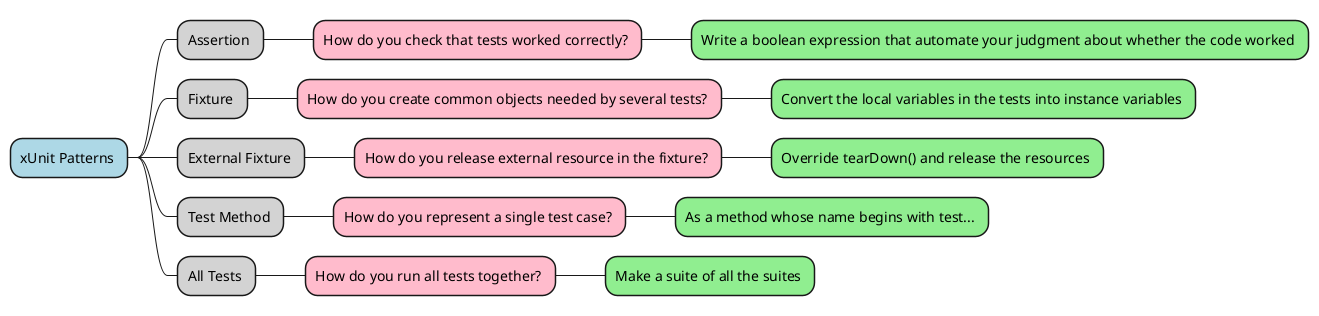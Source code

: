 @startmindmap Red Bar Patterns
<style>
mindmapDiagram {
    .green {
        BackgroundColor lightgreen
    }
    .rose {
        BackgroundColor #FFBBCC
    }
    .blue {
        BackgroundColor lightblue
    }
    .grey {
        BackgroundColor lightgrey
    }
}
</style>
*  xUnit Patterns <<blue>>
** Assertion <<grey>>
*** How do you check that tests worked correctly? <<rose>>
**** Write a boolean expression that automate your judgment about whether the code worked <<green>>
** Fixture <<grey>>
*** How do you create common objects needed by several tests? <<rose>>
**** Convert the local variables in the tests into instance variables <<green>>
** External Fixture <<grey>>
*** How do you release external resource in the fixture? <<rose>>
**** Override tearDown() and release the resources <<green>>
** Test Method <<grey>>
*** How do you represent a single test case? <<rose>>
**** As a method whose name begins with test... <<green>>
** All Tests <<grey>>
*** How do you run all tests together? <<rose>>
**** Make a suite of all the suites <<green>>

@endmindmap